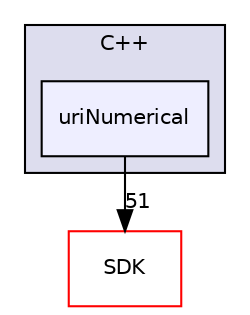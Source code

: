 digraph "uriNumerical" {
  compound=true
  node [ fontsize="10", fontname="Helvetica"];
  edge [ labelfontsize="10", labelfontname="Helvetica"];
  subgraph clusterdir_07288473c820508e899cc0bb782c9764 {
    graph [ bgcolor="#ddddee", pencolor="black", label="C++" fontname="Helvetica", fontsize="10", URL="dir_07288473c820508e899cc0bb782c9764.html"]
  dir_cf9cbb88bc0d94d1d92d335c4450b2c4 [shape=box, label="uriNumerical", style="filled", fillcolor="#eeeeff", pencolor="black", URL="dir_cf9cbb88bc0d94d1d92d335c4450b2c4.html"];
  }
  dir_ca6309d378ceffb9970caf11a0592736 [shape=box label="SDK" fillcolor="white" style="filled" color="red" URL="dir_ca6309d378ceffb9970caf11a0592736.html"];
  dir_cf9cbb88bc0d94d1d92d335c4450b2c4->dir_ca6309d378ceffb9970caf11a0592736 [headlabel="51", labeldistance=1.5 headhref="dir_000034_000007.html"];
}
